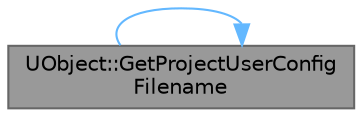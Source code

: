 digraph "UObject::GetProjectUserConfigFilename"
{
 // INTERACTIVE_SVG=YES
 // LATEX_PDF_SIZE
  bgcolor="transparent";
  edge [fontname=Helvetica,fontsize=10,labelfontname=Helvetica,labelfontsize=10];
  node [fontname=Helvetica,fontsize=10,shape=box,height=0.2,width=0.4];
  rankdir="LR";
  Node1 [id="Node000001",label="UObject::GetProjectUserConfig\lFilename",height=0.2,width=0.4,color="gray40", fillcolor="grey60", style="filled", fontcolor="black",tooltip="Get the project user override config filename for the specified UObject."];
  Node1 -> Node1 [id="edge1_Node000001_Node000001",color="steelblue1",style="solid",tooltip=" "];
}
